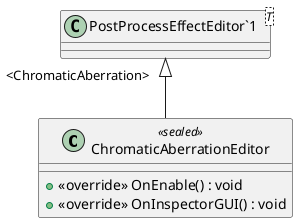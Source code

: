 @startuml
class ChromaticAberrationEditor <<sealed>> {
    + <<override>> OnEnable() : void
    + <<override>> OnInspectorGUI() : void
}
class "PostProcessEffectEditor`1"<T> {
}
"PostProcessEffectEditor`1" "<ChromaticAberration>" <|-- ChromaticAberrationEditor
@enduml
